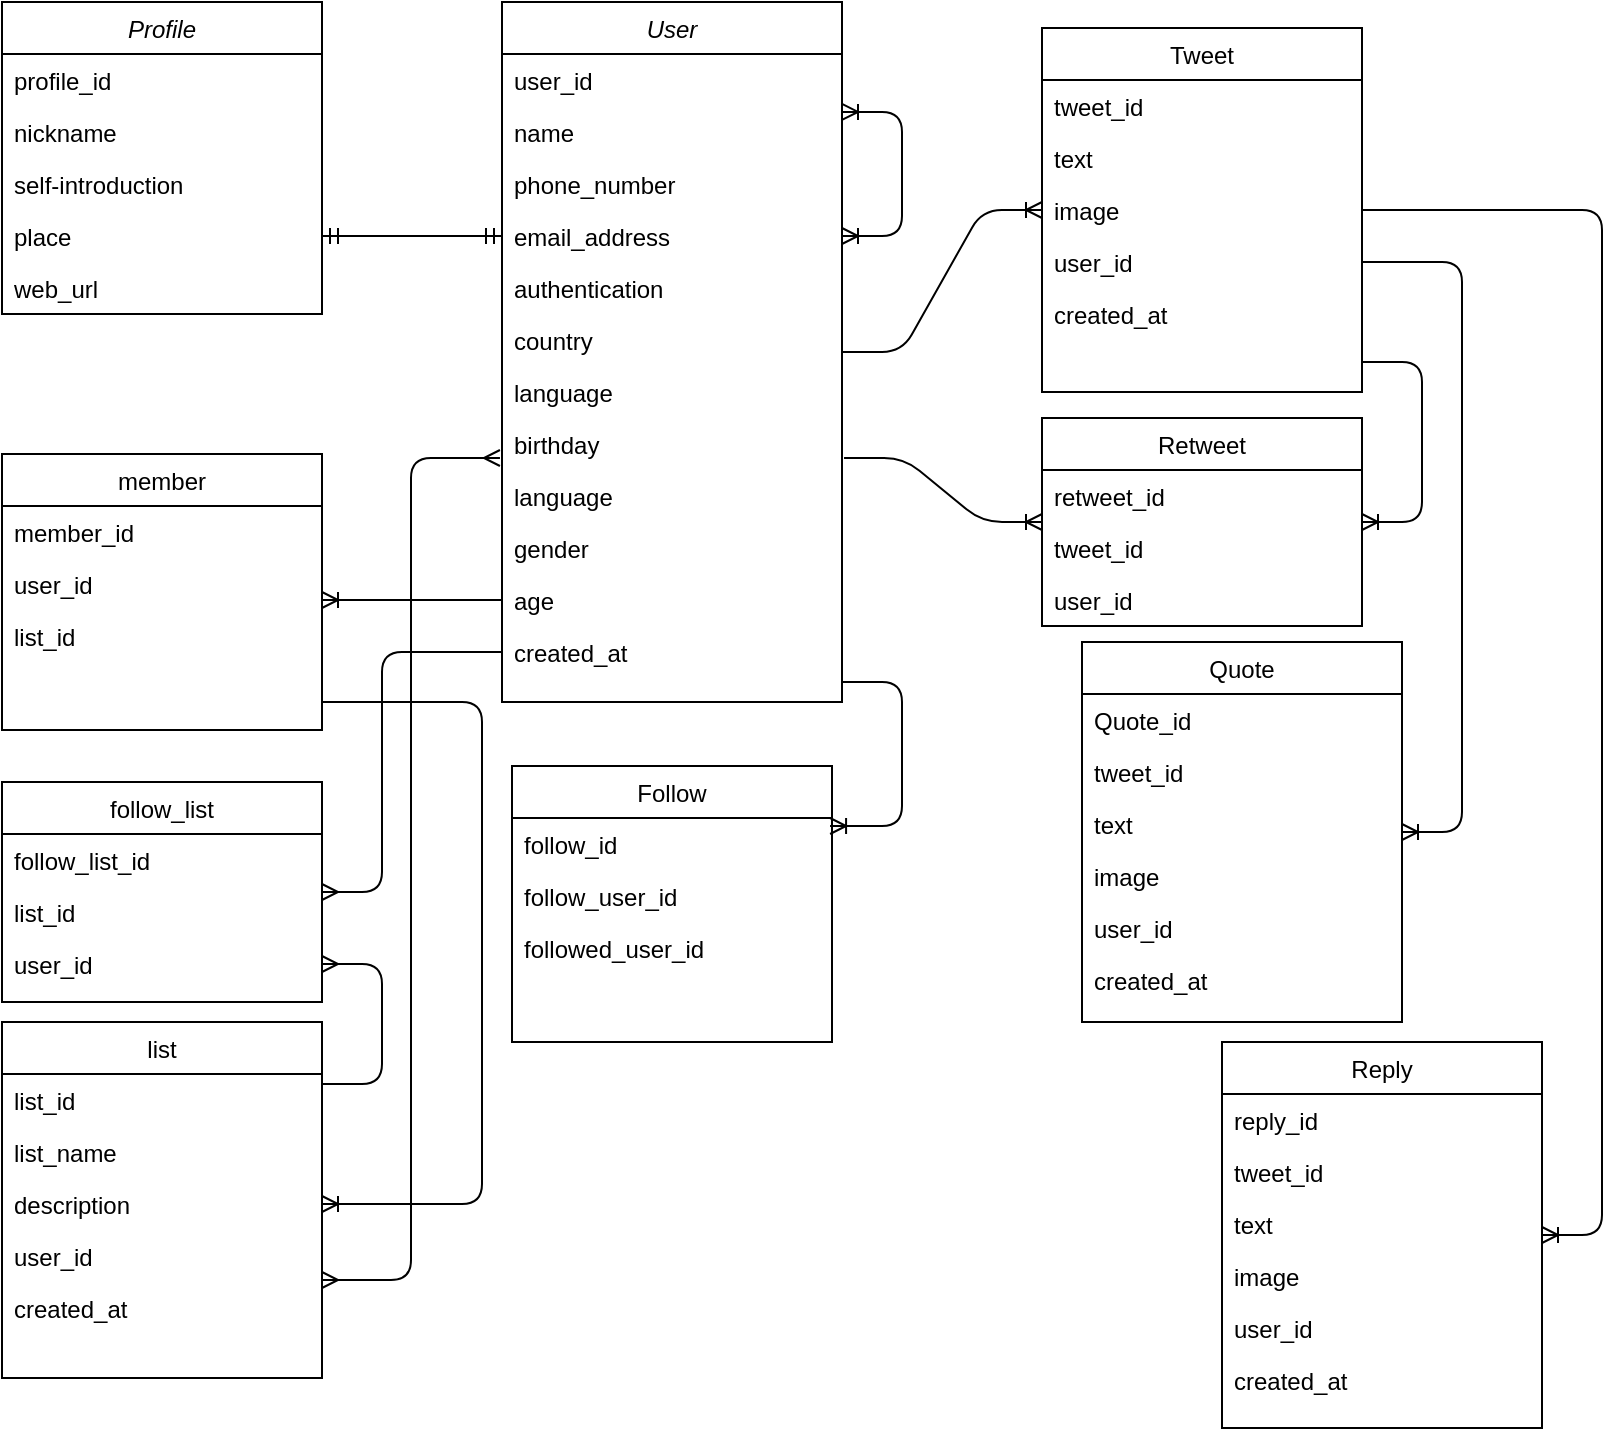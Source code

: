 <mxfile version="14.9.3" type="github">
  <diagram id="C5RBs43oDa-KdzZeNtuy" name="Page-1">
    <mxGraphModel dx="661" dy="403" grid="1" gridSize="10" guides="1" tooltips="1" connect="1" arrows="1" fold="1" page="1" pageScale="1" pageWidth="827" pageHeight="1169" math="0" shadow="0">
      <root>
        <mxCell id="WIyWlLk6GJQsqaUBKTNV-0" />
        <mxCell id="WIyWlLk6GJQsqaUBKTNV-1" parent="WIyWlLk6GJQsqaUBKTNV-0" />
        <mxCell id="zkfFHV4jXpPFQw0GAbJ--0" value="Profile" style="swimlane;fontStyle=2;align=center;verticalAlign=top;childLayout=stackLayout;horizontal=1;startSize=26;horizontalStack=0;resizeParent=1;resizeLast=0;collapsible=1;marginBottom=0;rounded=0;shadow=0;strokeWidth=1;" parent="WIyWlLk6GJQsqaUBKTNV-1" vertex="1">
          <mxGeometry x="10" y="10" width="160" height="156" as="geometry">
            <mxRectangle x="230" y="140" width="160" height="26" as="alternateBounds" />
          </mxGeometry>
        </mxCell>
        <mxCell id="y94ANgANM26KnY5v4HP3-28" value="profile_id" style="text;align=left;verticalAlign=top;spacingLeft=4;spacingRight=4;overflow=hidden;rotatable=0;points=[[0,0.5],[1,0.5]];portConstraint=eastwest;" parent="zkfFHV4jXpPFQw0GAbJ--0" vertex="1">
          <mxGeometry y="26" width="160" height="26" as="geometry" />
        </mxCell>
        <mxCell id="zkfFHV4jXpPFQw0GAbJ--1" value="nickname" style="text;align=left;verticalAlign=top;spacingLeft=4;spacingRight=4;overflow=hidden;rotatable=0;points=[[0,0.5],[1,0.5]];portConstraint=eastwest;" parent="zkfFHV4jXpPFQw0GAbJ--0" vertex="1">
          <mxGeometry y="52" width="160" height="26" as="geometry" />
        </mxCell>
        <mxCell id="zkfFHV4jXpPFQw0GAbJ--2" value="self-introduction" style="text;align=left;verticalAlign=top;spacingLeft=4;spacingRight=4;overflow=hidden;rotatable=0;points=[[0,0.5],[1,0.5]];portConstraint=eastwest;rounded=0;shadow=0;html=0;" parent="zkfFHV4jXpPFQw0GAbJ--0" vertex="1">
          <mxGeometry y="78" width="160" height="26" as="geometry" />
        </mxCell>
        <mxCell id="zkfFHV4jXpPFQw0GAbJ--3" value="place" style="text;align=left;verticalAlign=top;spacingLeft=4;spacingRight=4;overflow=hidden;rotatable=0;points=[[0,0.5],[1,0.5]];portConstraint=eastwest;rounded=0;shadow=0;html=0;" parent="zkfFHV4jXpPFQw0GAbJ--0" vertex="1">
          <mxGeometry y="104" width="160" height="26" as="geometry" />
        </mxCell>
        <mxCell id="zkfFHV4jXpPFQw0GAbJ--5" value="web_url" style="text;align=left;verticalAlign=top;spacingLeft=4;spacingRight=4;overflow=hidden;rotatable=0;points=[[0,0.5],[1,0.5]];portConstraint=eastwest;" parent="zkfFHV4jXpPFQw0GAbJ--0" vertex="1">
          <mxGeometry y="130" width="160" height="26" as="geometry" />
        </mxCell>
        <mxCell id="zkfFHV4jXpPFQw0GAbJ--6" value="Reply" style="swimlane;fontStyle=0;align=center;verticalAlign=top;childLayout=stackLayout;horizontal=1;startSize=26;horizontalStack=0;resizeParent=1;resizeLast=0;collapsible=1;marginBottom=0;rounded=0;shadow=0;strokeWidth=1;" parent="WIyWlLk6GJQsqaUBKTNV-1" vertex="1">
          <mxGeometry x="620" y="530" width="160" height="193" as="geometry">
            <mxRectangle x="130" y="380" width="160" height="26" as="alternateBounds" />
          </mxGeometry>
        </mxCell>
        <mxCell id="zkfFHV4jXpPFQw0GAbJ--8" value="reply_id" style="text;align=left;verticalAlign=top;spacingLeft=4;spacingRight=4;overflow=hidden;rotatable=0;points=[[0,0.5],[1,0.5]];portConstraint=eastwest;rounded=0;shadow=0;html=0;" parent="zkfFHV4jXpPFQw0GAbJ--6" vertex="1">
          <mxGeometry y="26" width="160" height="26" as="geometry" />
        </mxCell>
        <mxCell id="y94ANgANM26KnY5v4HP3-36" value="tweet_id" style="text;align=left;verticalAlign=top;spacingLeft=4;spacingRight=4;overflow=hidden;rotatable=0;points=[[0,0.5],[1,0.5]];portConstraint=eastwest;rounded=0;shadow=0;html=0;" parent="zkfFHV4jXpPFQw0GAbJ--6" vertex="1">
          <mxGeometry y="52" width="160" height="26" as="geometry" />
        </mxCell>
        <mxCell id="CVF5ES9fp2ovjowKOkJe-5" value="text" style="text;align=left;verticalAlign=top;spacingLeft=4;spacingRight=4;overflow=hidden;rotatable=0;points=[[0,0.5],[1,0.5]];portConstraint=eastwest;rounded=0;shadow=0;html=0;" parent="zkfFHV4jXpPFQw0GAbJ--6" vertex="1">
          <mxGeometry y="78" width="160" height="26" as="geometry" />
        </mxCell>
        <mxCell id="CVF5ES9fp2ovjowKOkJe-6" value="image" style="text;align=left;verticalAlign=top;spacingLeft=4;spacingRight=4;overflow=hidden;rotatable=0;points=[[0,0.5],[1,0.5]];portConstraint=eastwest;rounded=0;shadow=0;html=0;" parent="zkfFHV4jXpPFQw0GAbJ--6" vertex="1">
          <mxGeometry y="104" width="160" height="26" as="geometry" />
        </mxCell>
        <mxCell id="CVF5ES9fp2ovjowKOkJe-7" value="user_id&#xa;" style="text;align=left;verticalAlign=top;spacingLeft=4;spacingRight=4;overflow=hidden;rotatable=0;points=[[0,0.5],[1,0.5]];portConstraint=eastwest;rounded=0;shadow=0;html=0;" parent="zkfFHV4jXpPFQw0GAbJ--6" vertex="1">
          <mxGeometry y="130" width="160" height="26" as="geometry" />
        </mxCell>
        <mxCell id="y94ANgANM26KnY5v4HP3-78" value="created_at" style="text;align=left;verticalAlign=top;spacingLeft=4;spacingRight=4;overflow=hidden;rotatable=0;points=[[0,0.5],[1,0.5]];portConstraint=eastwest;" parent="zkfFHV4jXpPFQw0GAbJ--6" vertex="1">
          <mxGeometry y="156" width="160" height="26" as="geometry" />
        </mxCell>
        <mxCell id="zkfFHV4jXpPFQw0GAbJ--13" value="Retweet" style="swimlane;fontStyle=0;align=center;verticalAlign=top;childLayout=stackLayout;horizontal=1;startSize=26;horizontalStack=0;resizeParent=1;resizeLast=0;collapsible=1;marginBottom=0;rounded=0;shadow=0;strokeWidth=1;" parent="WIyWlLk6GJQsqaUBKTNV-1" vertex="1">
          <mxGeometry x="530" y="218" width="160" height="104" as="geometry">
            <mxRectangle x="340" y="380" width="170" height="26" as="alternateBounds" />
          </mxGeometry>
        </mxCell>
        <mxCell id="y94ANgANM26KnY5v4HP3-31" value="retweet_id" style="text;align=left;verticalAlign=top;spacingLeft=4;spacingRight=4;overflow=hidden;rotatable=0;points=[[0,0.5],[1,0.5]];portConstraint=eastwest;" parent="zkfFHV4jXpPFQw0GAbJ--13" vertex="1">
          <mxGeometry y="26" width="160" height="26" as="geometry" />
        </mxCell>
        <mxCell id="y94ANgANM26KnY5v4HP3-32" value="tweet_id" style="text;align=left;verticalAlign=top;spacingLeft=4;spacingRight=4;overflow=hidden;rotatable=0;points=[[0,0.5],[1,0.5]];portConstraint=eastwest;" parent="zkfFHV4jXpPFQw0GAbJ--13" vertex="1">
          <mxGeometry y="52" width="160" height="26" as="geometry" />
        </mxCell>
        <mxCell id="y94ANgANM26KnY5v4HP3-33" value="user_id" style="text;align=left;verticalAlign=top;spacingLeft=4;spacingRight=4;overflow=hidden;rotatable=0;points=[[0,0.5],[1,0.5]];portConstraint=eastwest;" parent="zkfFHV4jXpPFQw0GAbJ--13" vertex="1">
          <mxGeometry y="78" width="160" height="26" as="geometry" />
        </mxCell>
        <mxCell id="zkfFHV4jXpPFQw0GAbJ--17" value="Tweet" style="swimlane;fontStyle=0;align=center;verticalAlign=top;childLayout=stackLayout;horizontal=1;startSize=26;horizontalStack=0;resizeParent=1;resizeLast=0;collapsible=1;marginBottom=0;rounded=0;shadow=0;strokeWidth=1;" parent="WIyWlLk6GJQsqaUBKTNV-1" vertex="1">
          <mxGeometry x="530" y="23" width="160" height="182" as="geometry">
            <mxRectangle x="550" y="140" width="160" height="26" as="alternateBounds" />
          </mxGeometry>
        </mxCell>
        <mxCell id="zkfFHV4jXpPFQw0GAbJ--18" value="tweet_id" style="text;align=left;verticalAlign=top;spacingLeft=4;spacingRight=4;overflow=hidden;rotatable=0;points=[[0,0.5],[1,0.5]];portConstraint=eastwest;" parent="zkfFHV4jXpPFQw0GAbJ--17" vertex="1">
          <mxGeometry y="26" width="160" height="26" as="geometry" />
        </mxCell>
        <mxCell id="y94ANgANM26KnY5v4HP3-30" value="text" style="text;align=left;verticalAlign=top;spacingLeft=4;spacingRight=4;overflow=hidden;rotatable=0;points=[[0,0.5],[1,0.5]];portConstraint=eastwest;" parent="zkfFHV4jXpPFQw0GAbJ--17" vertex="1">
          <mxGeometry y="52" width="160" height="26" as="geometry" />
        </mxCell>
        <mxCell id="zkfFHV4jXpPFQw0GAbJ--19" value="image" style="text;align=left;verticalAlign=top;spacingLeft=4;spacingRight=4;overflow=hidden;rotatable=0;points=[[0,0.5],[1,0.5]];portConstraint=eastwest;rounded=0;shadow=0;html=0;" parent="zkfFHV4jXpPFQw0GAbJ--17" vertex="1">
          <mxGeometry y="78" width="160" height="26" as="geometry" />
        </mxCell>
        <mxCell id="zkfFHV4jXpPFQw0GAbJ--20" value="user_id" style="text;align=left;verticalAlign=top;spacingLeft=4;spacingRight=4;overflow=hidden;rotatable=0;points=[[0,0.5],[1,0.5]];portConstraint=eastwest;rounded=0;shadow=0;html=0;" parent="zkfFHV4jXpPFQw0GAbJ--17" vertex="1">
          <mxGeometry y="104" width="160" height="26" as="geometry" />
        </mxCell>
        <mxCell id="y94ANgANM26KnY5v4HP3-72" value="created_at" style="text;align=left;verticalAlign=top;spacingLeft=4;spacingRight=4;overflow=hidden;rotatable=0;points=[[0,0.5],[1,0.5]];portConstraint=eastwest;" parent="zkfFHV4jXpPFQw0GAbJ--17" vertex="1">
          <mxGeometry y="130" width="160" height="26" as="geometry" />
        </mxCell>
        <mxCell id="y94ANgANM26KnY5v4HP3-7" value="User" style="swimlane;fontStyle=2;align=center;verticalAlign=top;childLayout=stackLayout;horizontal=1;startSize=26;horizontalStack=0;resizeParent=1;resizeLast=0;collapsible=1;marginBottom=0;rounded=0;shadow=0;strokeWidth=1;" parent="WIyWlLk6GJQsqaUBKTNV-1" vertex="1">
          <mxGeometry x="260" y="10" width="170" height="350" as="geometry">
            <mxRectangle x="230" y="140" width="160" height="26" as="alternateBounds" />
          </mxGeometry>
        </mxCell>
        <mxCell id="y94ANgANM26KnY5v4HP3-29" value="user_id" style="text;align=left;verticalAlign=top;spacingLeft=4;spacingRight=4;overflow=hidden;rotatable=0;points=[[0,0.5],[1,0.5]];portConstraint=eastwest;" parent="y94ANgANM26KnY5v4HP3-7" vertex="1">
          <mxGeometry y="26" width="170" height="26" as="geometry" />
        </mxCell>
        <mxCell id="y94ANgANM26KnY5v4HP3-8" value="name" style="text;align=left;verticalAlign=top;spacingLeft=4;spacingRight=4;overflow=hidden;rotatable=0;points=[[0,0.5],[1,0.5]];portConstraint=eastwest;" parent="y94ANgANM26KnY5v4HP3-7" vertex="1">
          <mxGeometry y="52" width="170" height="26" as="geometry" />
        </mxCell>
        <mxCell id="y94ANgANM26KnY5v4HP3-9" value="phone_number" style="text;align=left;verticalAlign=top;spacingLeft=4;spacingRight=4;overflow=hidden;rotatable=0;points=[[0,0.5],[1,0.5]];portConstraint=eastwest;rounded=0;shadow=0;html=0;" parent="y94ANgANM26KnY5v4HP3-7" vertex="1">
          <mxGeometry y="78" width="170" height="26" as="geometry" />
        </mxCell>
        <mxCell id="y94ANgANM26KnY5v4HP3-10" value="email_address" style="text;align=left;verticalAlign=top;spacingLeft=4;spacingRight=4;overflow=hidden;rotatable=0;points=[[0,0.5],[1,0.5]];portConstraint=eastwest;rounded=0;shadow=0;html=0;" parent="y94ANgANM26KnY5v4HP3-7" vertex="1">
          <mxGeometry y="104" width="170" height="26" as="geometry" />
        </mxCell>
        <mxCell id="y94ANgANM26KnY5v4HP3-12" value="authentication" style="text;align=left;verticalAlign=top;spacingLeft=4;spacingRight=4;overflow=hidden;rotatable=0;points=[[0,0.5],[1,0.5]];portConstraint=eastwest;" parent="y94ANgANM26KnY5v4HP3-7" vertex="1">
          <mxGeometry y="130" width="170" height="26" as="geometry" />
        </mxCell>
        <mxCell id="y94ANgANM26KnY5v4HP3-22" value="country" style="text;align=left;verticalAlign=top;spacingLeft=4;spacingRight=4;overflow=hidden;rotatable=0;points=[[0,0.5],[1,0.5]];portConstraint=eastwest;" parent="y94ANgANM26KnY5v4HP3-7" vertex="1">
          <mxGeometry y="156" width="170" height="26" as="geometry" />
        </mxCell>
        <mxCell id="y94ANgANM26KnY5v4HP3-23" value="language" style="text;align=left;verticalAlign=top;spacingLeft=4;spacingRight=4;overflow=hidden;rotatable=0;points=[[0,0.5],[1,0.5]];portConstraint=eastwest;" parent="y94ANgANM26KnY5v4HP3-7" vertex="1">
          <mxGeometry y="182" width="170" height="26" as="geometry" />
        </mxCell>
        <mxCell id="y94ANgANM26KnY5v4HP3-25" value="birthday" style="text;align=left;verticalAlign=top;spacingLeft=4;spacingRight=4;overflow=hidden;rotatable=0;points=[[0,0.5],[1,0.5]];portConstraint=eastwest;" parent="y94ANgANM26KnY5v4HP3-7" vertex="1">
          <mxGeometry y="208" width="170" height="26" as="geometry" />
        </mxCell>
        <mxCell id="y94ANgANM26KnY5v4HP3-26" value="language" style="text;align=left;verticalAlign=top;spacingLeft=4;spacingRight=4;overflow=hidden;rotatable=0;points=[[0,0.5],[1,0.5]];portConstraint=eastwest;" parent="y94ANgANM26KnY5v4HP3-7" vertex="1">
          <mxGeometry y="234" width="170" height="26" as="geometry" />
        </mxCell>
        <mxCell id="y94ANgANM26KnY5v4HP3-24" value="gender" style="text;align=left;verticalAlign=top;spacingLeft=4;spacingRight=4;overflow=hidden;rotatable=0;points=[[0,0.5],[1,0.5]];portConstraint=eastwest;" parent="y94ANgANM26KnY5v4HP3-7" vertex="1">
          <mxGeometry y="260" width="170" height="26" as="geometry" />
        </mxCell>
        <mxCell id="y94ANgANM26KnY5v4HP3-27" value="age" style="text;align=left;verticalAlign=top;spacingLeft=4;spacingRight=4;overflow=hidden;rotatable=0;points=[[0,0.5],[1,0.5]];portConstraint=eastwest;" parent="y94ANgANM26KnY5v4HP3-7" vertex="1">
          <mxGeometry y="286" width="170" height="26" as="geometry" />
        </mxCell>
        <mxCell id="y94ANgANM26KnY5v4HP3-19" value="created_at" style="text;align=left;verticalAlign=top;spacingLeft=4;spacingRight=4;overflow=hidden;rotatable=0;points=[[0,0.5],[1,0.5]];portConstraint=eastwest;" parent="y94ANgANM26KnY5v4HP3-7" vertex="1">
          <mxGeometry y="312" width="170" height="26" as="geometry" />
        </mxCell>
        <mxCell id="CVF5ES9fp2ovjowKOkJe-0" value="" style="edgeStyle=entityRelationEdgeStyle;fontSize=12;html=1;endArrow=ERoneToMany;startArrow=ERoneToMany;exitX=1;exitY=0.115;exitDx=0;exitDy=0;exitPerimeter=0;entryX=1;entryY=0.5;entryDx=0;entryDy=0;" parent="y94ANgANM26KnY5v4HP3-7" source="y94ANgANM26KnY5v4HP3-8" target="y94ANgANM26KnY5v4HP3-10" edge="1">
          <mxGeometry width="100" height="100" relative="1" as="geometry">
            <mxPoint x="100" y="450" as="sourcePoint" />
            <mxPoint x="200" y="350" as="targetPoint" />
          </mxGeometry>
        </mxCell>
        <mxCell id="y94ANgANM26KnY5v4HP3-13" value="list" style="swimlane;fontStyle=0;align=center;verticalAlign=top;childLayout=stackLayout;horizontal=1;startSize=26;horizontalStack=0;resizeParent=1;resizeLast=0;collapsible=1;marginBottom=0;rounded=0;shadow=0;strokeWidth=1;" parent="WIyWlLk6GJQsqaUBKTNV-1" vertex="1">
          <mxGeometry x="10" y="520" width="160" height="178" as="geometry">
            <mxRectangle x="130" y="380" width="160" height="26" as="alternateBounds" />
          </mxGeometry>
        </mxCell>
        <mxCell id="y94ANgANM26KnY5v4HP3-14" value="list_id" style="text;align=left;verticalAlign=top;spacingLeft=4;spacingRight=4;overflow=hidden;rotatable=0;points=[[0,0.5],[1,0.5]];portConstraint=eastwest;" parent="y94ANgANM26KnY5v4HP3-13" vertex="1">
          <mxGeometry y="26" width="160" height="26" as="geometry" />
        </mxCell>
        <mxCell id="y94ANgANM26KnY5v4HP3-46" value="list_name" style="text;align=left;verticalAlign=top;spacingLeft=4;spacingRight=4;overflow=hidden;rotatable=0;points=[[0,0.5],[1,0.5]];portConstraint=eastwest;rounded=0;shadow=0;html=0;" parent="y94ANgANM26KnY5v4HP3-13" vertex="1">
          <mxGeometry y="52" width="160" height="26" as="geometry" />
        </mxCell>
        <mxCell id="y94ANgANM26KnY5v4HP3-47" value="description" style="text;align=left;verticalAlign=top;spacingLeft=4;spacingRight=4;overflow=hidden;rotatable=0;points=[[0,0.5],[1,0.5]];portConstraint=eastwest;rounded=0;shadow=0;html=0;" parent="y94ANgANM26KnY5v4HP3-13" vertex="1">
          <mxGeometry y="78" width="160" height="26" as="geometry" />
        </mxCell>
        <mxCell id="y94ANgANM26KnY5v4HP3-45" value="user_id" style="text;align=left;verticalAlign=top;spacingLeft=4;spacingRight=4;overflow=hidden;rotatable=0;points=[[0,0.5],[1,0.5]];portConstraint=eastwest;rounded=0;shadow=0;html=0;" parent="y94ANgANM26KnY5v4HP3-13" vertex="1">
          <mxGeometry y="104" width="160" height="26" as="geometry" />
        </mxCell>
        <mxCell id="y94ANgANM26KnY5v4HP3-76" value="created_at" style="text;align=left;verticalAlign=top;spacingLeft=4;spacingRight=4;overflow=hidden;rotatable=0;points=[[0,0.5],[1,0.5]];portConstraint=eastwest;" parent="y94ANgANM26KnY5v4HP3-13" vertex="1">
          <mxGeometry y="130" width="160" height="26" as="geometry" />
        </mxCell>
        <mxCell id="y94ANgANM26KnY5v4HP3-38" value="" style="edgeStyle=entityRelationEdgeStyle;fontSize=12;html=1;endArrow=ERmandOne;startArrow=ERmandOne;entryX=0;entryY=0.5;entryDx=0;entryDy=0;exitX=1;exitY=0.5;exitDx=0;exitDy=0;" parent="WIyWlLk6GJQsqaUBKTNV-1" source="zkfFHV4jXpPFQw0GAbJ--3" target="y94ANgANM26KnY5v4HP3-10" edge="1">
          <mxGeometry width="100" height="100" relative="1" as="geometry">
            <mxPoint x="300" y="300" as="sourcePoint" />
            <mxPoint x="400" y="200" as="targetPoint" />
          </mxGeometry>
        </mxCell>
        <mxCell id="y94ANgANM26KnY5v4HP3-40" value="" style="edgeStyle=elbowEdgeStyle;fontSize=12;html=1;endArrow=ERmany;startArrow=ERmany;entryX=-0.006;entryY=0.769;entryDx=0;entryDy=0;entryPerimeter=0;" parent="WIyWlLk6GJQsqaUBKTNV-1" target="y94ANgANM26KnY5v4HP3-25" edge="1">
          <mxGeometry width="100" height="100" relative="1" as="geometry">
            <mxPoint x="170" y="649" as="sourcePoint" />
            <mxPoint x="230" y="240" as="targetPoint" />
          </mxGeometry>
        </mxCell>
        <mxCell id="y94ANgANM26KnY5v4HP3-41" value="member" style="swimlane;fontStyle=0;align=center;verticalAlign=top;childLayout=stackLayout;horizontal=1;startSize=26;horizontalStack=0;resizeParent=1;resizeLast=0;collapsible=1;marginBottom=0;rounded=0;shadow=0;strokeWidth=1;" parent="WIyWlLk6GJQsqaUBKTNV-1" vertex="1">
          <mxGeometry x="10" y="236" width="160" height="138" as="geometry">
            <mxRectangle x="130" y="380" width="160" height="26" as="alternateBounds" />
          </mxGeometry>
        </mxCell>
        <mxCell id="y94ANgANM26KnY5v4HP3-42" value="member_id" style="text;align=left;verticalAlign=top;spacingLeft=4;spacingRight=4;overflow=hidden;rotatable=0;points=[[0,0.5],[1,0.5]];portConstraint=eastwest;" parent="y94ANgANM26KnY5v4HP3-41" vertex="1">
          <mxGeometry y="26" width="160" height="26" as="geometry" />
        </mxCell>
        <mxCell id="y94ANgANM26KnY5v4HP3-43" value="user_id" style="text;align=left;verticalAlign=top;spacingLeft=4;spacingRight=4;overflow=hidden;rotatable=0;points=[[0,0.5],[1,0.5]];portConstraint=eastwest;rounded=0;shadow=0;html=0;" parent="y94ANgANM26KnY5v4HP3-41" vertex="1">
          <mxGeometry y="52" width="160" height="26" as="geometry" />
        </mxCell>
        <mxCell id="y94ANgANM26KnY5v4HP3-44" value="list_id" style="text;align=left;verticalAlign=top;spacingLeft=4;spacingRight=4;overflow=hidden;rotatable=0;points=[[0,0.5],[1,0.5]];portConstraint=eastwest;rounded=0;shadow=0;html=0;" parent="y94ANgANM26KnY5v4HP3-41" vertex="1">
          <mxGeometry y="78" width="160" height="26" as="geometry" />
        </mxCell>
        <mxCell id="y94ANgANM26KnY5v4HP3-50" value="" style="fontSize=12;html=1;endArrow=ERoneToMany;" parent="WIyWlLk6GJQsqaUBKTNV-1" source="y94ANgANM26KnY5v4HP3-27" edge="1">
          <mxGeometry width="100" height="100" relative="1" as="geometry">
            <mxPoint x="258" y="305" as="sourcePoint" />
            <mxPoint x="170" y="309" as="targetPoint" />
          </mxGeometry>
        </mxCell>
        <mxCell id="y94ANgANM26KnY5v4HP3-57" value="Follow" style="swimlane;fontStyle=0;align=center;verticalAlign=top;childLayout=stackLayout;horizontal=1;startSize=26;horizontalStack=0;resizeParent=1;resizeLast=0;collapsible=1;marginBottom=0;rounded=0;shadow=0;strokeWidth=1;" parent="WIyWlLk6GJQsqaUBKTNV-1" vertex="1">
          <mxGeometry x="265" y="392" width="160" height="138" as="geometry">
            <mxRectangle x="130" y="380" width="160" height="26" as="alternateBounds" />
          </mxGeometry>
        </mxCell>
        <mxCell id="y94ANgANM26KnY5v4HP3-58" value="follow_id" style="text;align=left;verticalAlign=top;spacingLeft=4;spacingRight=4;overflow=hidden;rotatable=0;points=[[0,0.5],[1,0.5]];portConstraint=eastwest;" parent="y94ANgANM26KnY5v4HP3-57" vertex="1">
          <mxGeometry y="26" width="160" height="26" as="geometry" />
        </mxCell>
        <mxCell id="y94ANgANM26KnY5v4HP3-70" value="follow_user_id" style="text;align=left;verticalAlign=top;spacingLeft=4;spacingRight=4;overflow=hidden;rotatable=0;points=[[0,0.5],[1,0.5]];portConstraint=eastwest;" parent="y94ANgANM26KnY5v4HP3-57" vertex="1">
          <mxGeometry y="52" width="160" height="26" as="geometry" />
        </mxCell>
        <mxCell id="y94ANgANM26KnY5v4HP3-59" value="followed_user_id" style="text;align=left;verticalAlign=top;spacingLeft=4;spacingRight=4;overflow=hidden;rotatable=0;points=[[0,0.5],[1,0.5]];portConstraint=eastwest;rounded=0;shadow=0;html=0;" parent="y94ANgANM26KnY5v4HP3-57" vertex="1">
          <mxGeometry y="78" width="160" height="26" as="geometry" />
        </mxCell>
        <mxCell id="y94ANgANM26KnY5v4HP3-64" value="" style="edgeStyle=entityRelationEdgeStyle;fontSize=12;html=1;endArrow=ERoneToMany;entryX=0.994;entryY=0.154;entryDx=0;entryDy=0;entryPerimeter=0;" parent="WIyWlLk6GJQsqaUBKTNV-1" target="y94ANgANM26KnY5v4HP3-58" edge="1">
          <mxGeometry width="100" height="100" relative="1" as="geometry">
            <mxPoint x="430" y="350" as="sourcePoint" />
            <mxPoint x="500" y="390" as="targetPoint" />
          </mxGeometry>
        </mxCell>
        <mxCell id="y94ANgANM26KnY5v4HP3-66" value="" style="edgeStyle=entityRelationEdgeStyle;fontSize=12;html=1;endArrow=ERoneToMany;" parent="WIyWlLk6GJQsqaUBKTNV-1" source="y94ANgANM26KnY5v4HP3-7" target="zkfFHV4jXpPFQw0GAbJ--17" edge="1">
          <mxGeometry width="100" height="100" relative="1" as="geometry">
            <mxPoint x="400" y="260" as="sourcePoint" />
            <mxPoint x="500" y="160" as="targetPoint" />
          </mxGeometry>
        </mxCell>
        <mxCell id="y94ANgANM26KnY5v4HP3-67" value="" style="edgeStyle=entityRelationEdgeStyle;fontSize=12;html=1;endArrow=ERoneToMany;exitX=1.006;exitY=0.769;exitDx=0;exitDy=0;exitPerimeter=0;" parent="WIyWlLk6GJQsqaUBKTNV-1" source="y94ANgANM26KnY5v4HP3-25" target="zkfFHV4jXpPFQw0GAbJ--13" edge="1">
          <mxGeometry width="100" height="100" relative="1" as="geometry">
            <mxPoint x="400" y="410" as="sourcePoint" />
            <mxPoint x="500" y="310" as="targetPoint" />
          </mxGeometry>
        </mxCell>
        <mxCell id="y94ANgANM26KnY5v4HP3-68" value="" style="edgeStyle=entityRelationEdgeStyle;fontSize=12;html=1;endArrow=ERoneToMany;" parent="WIyWlLk6GJQsqaUBKTNV-1" target="zkfFHV4jXpPFQw0GAbJ--13" edge="1">
          <mxGeometry width="100" height="100" relative="1" as="geometry">
            <mxPoint x="690" y="190" as="sourcePoint" />
            <mxPoint x="500" y="220" as="targetPoint" />
          </mxGeometry>
        </mxCell>
        <mxCell id="y94ANgANM26KnY5v4HP3-69" value="" style="edgeStyle=entityRelationEdgeStyle;fontSize=12;html=1;endArrow=ERoneToMany;" parent="WIyWlLk6GJQsqaUBKTNV-1" source="zkfFHV4jXpPFQw0GAbJ--17" target="zkfFHV4jXpPFQw0GAbJ--6" edge="1">
          <mxGeometry width="100" height="100" relative="1" as="geometry">
            <mxPoint x="680" y="400" as="sourcePoint" />
            <mxPoint x="500" y="530" as="targetPoint" />
          </mxGeometry>
        </mxCell>
        <mxCell id="cBGFjq5x01hX8OeEJk1--0" value="follow_list" style="swimlane;fontStyle=0;align=center;verticalAlign=top;childLayout=stackLayout;horizontal=1;startSize=26;horizontalStack=0;resizeParent=1;resizeLast=0;collapsible=1;marginBottom=0;rounded=0;shadow=0;strokeWidth=1;" parent="WIyWlLk6GJQsqaUBKTNV-1" vertex="1">
          <mxGeometry x="10" y="400" width="160" height="110" as="geometry">
            <mxRectangle x="130" y="380" width="160" height="26" as="alternateBounds" />
          </mxGeometry>
        </mxCell>
        <mxCell id="cBGFjq5x01hX8OeEJk1--1" value="follow_list_id" style="text;align=left;verticalAlign=top;spacingLeft=4;spacingRight=4;overflow=hidden;rotatable=0;points=[[0,0.5],[1,0.5]];portConstraint=eastwest;" parent="cBGFjq5x01hX8OeEJk1--0" vertex="1">
          <mxGeometry y="26" width="160" height="26" as="geometry" />
        </mxCell>
        <mxCell id="cBGFjq5x01hX8OeEJk1--2" value="list_id" style="text;align=left;verticalAlign=top;spacingLeft=4;spacingRight=4;overflow=hidden;rotatable=0;points=[[0,0.5],[1,0.5]];portConstraint=eastwest;rounded=0;shadow=0;html=0;" parent="cBGFjq5x01hX8OeEJk1--0" vertex="1">
          <mxGeometry y="52" width="160" height="26" as="geometry" />
        </mxCell>
        <mxCell id="cBGFjq5x01hX8OeEJk1--3" value="user_id" style="text;align=left;verticalAlign=top;spacingLeft=4;spacingRight=4;overflow=hidden;rotatable=0;points=[[0,0.5],[1,0.5]];portConstraint=eastwest;rounded=0;shadow=0;html=0;" parent="cBGFjq5x01hX8OeEJk1--0" vertex="1">
          <mxGeometry y="78" width="160" height="26" as="geometry" />
        </mxCell>
        <mxCell id="cBGFjq5x01hX8OeEJk1--7" value="" style="edgeStyle=entityRelationEdgeStyle;fontSize=12;html=1;endArrow=ERmany;exitX=1;exitY=0.192;exitDx=0;exitDy=0;exitPerimeter=0;" parent="WIyWlLk6GJQsqaUBKTNV-1" source="y94ANgANM26KnY5v4HP3-14" target="cBGFjq5x01hX8OeEJk1--3" edge="1">
          <mxGeometry width="100" height="100" relative="1" as="geometry">
            <mxPoint x="370" y="570" as="sourcePoint" />
            <mxPoint x="118" y="510" as="targetPoint" />
          </mxGeometry>
        </mxCell>
        <mxCell id="cBGFjq5x01hX8OeEJk1--8" value="" style="edgeStyle=elbowEdgeStyle;fontSize=12;html=1;endArrow=ERmany;exitX=0;exitY=0.5;exitDx=0;exitDy=0;" parent="WIyWlLk6GJQsqaUBKTNV-1" source="y94ANgANM26KnY5v4HP3-19" target="cBGFjq5x01hX8OeEJk1--0" edge="1">
          <mxGeometry width="100" height="100" relative="1" as="geometry">
            <mxPoint x="260" y="380" as="sourcePoint" />
            <mxPoint x="470" y="470" as="targetPoint" />
            <Array as="points">
              <mxPoint x="200" y="390" />
            </Array>
          </mxGeometry>
        </mxCell>
        <mxCell id="CVF5ES9fp2ovjowKOkJe-1" value="Quote" style="swimlane;fontStyle=0;align=center;verticalAlign=top;childLayout=stackLayout;horizontal=1;startSize=26;horizontalStack=0;resizeParent=1;resizeLast=0;collapsible=1;marginBottom=0;rounded=0;shadow=0;strokeWidth=1;" parent="WIyWlLk6GJQsqaUBKTNV-1" vertex="1">
          <mxGeometry x="550" y="330" width="160" height="190" as="geometry">
            <mxRectangle x="340" y="380" width="170" height="26" as="alternateBounds" />
          </mxGeometry>
        </mxCell>
        <mxCell id="CVF5ES9fp2ovjowKOkJe-2" value="Quote_id" style="text;align=left;verticalAlign=top;spacingLeft=4;spacingRight=4;overflow=hidden;rotatable=0;points=[[0,0.5],[1,0.5]];portConstraint=eastwest;" parent="CVF5ES9fp2ovjowKOkJe-1" vertex="1">
          <mxGeometry y="26" width="160" height="26" as="geometry" />
        </mxCell>
        <mxCell id="CVF5ES9fp2ovjowKOkJe-3" value="tweet_id" style="text;align=left;verticalAlign=top;spacingLeft=4;spacingRight=4;overflow=hidden;rotatable=0;points=[[0,0.5],[1,0.5]];portConstraint=eastwest;" parent="CVF5ES9fp2ovjowKOkJe-1" vertex="1">
          <mxGeometry y="52" width="160" height="26" as="geometry" />
        </mxCell>
        <mxCell id="CVF5ES9fp2ovjowKOkJe-8" value="text" style="text;align=left;verticalAlign=top;spacingLeft=4;spacingRight=4;overflow=hidden;rotatable=0;points=[[0,0.5],[1,0.5]];portConstraint=eastwest;rounded=0;shadow=0;html=0;" parent="CVF5ES9fp2ovjowKOkJe-1" vertex="1">
          <mxGeometry y="78" width="160" height="26" as="geometry" />
        </mxCell>
        <mxCell id="CVF5ES9fp2ovjowKOkJe-9" value="image" style="text;align=left;verticalAlign=top;spacingLeft=4;spacingRight=4;overflow=hidden;rotatable=0;points=[[0,0.5],[1,0.5]];portConstraint=eastwest;rounded=0;shadow=0;html=0;" parent="CVF5ES9fp2ovjowKOkJe-1" vertex="1">
          <mxGeometry y="104" width="160" height="26" as="geometry" />
        </mxCell>
        <mxCell id="CVF5ES9fp2ovjowKOkJe-10" value="user_id&#xa;" style="text;align=left;verticalAlign=top;spacingLeft=4;spacingRight=4;overflow=hidden;rotatable=0;points=[[0,0.5],[1,0.5]];portConstraint=eastwest;rounded=0;shadow=0;html=0;" parent="CVF5ES9fp2ovjowKOkJe-1" vertex="1">
          <mxGeometry y="130" width="160" height="26" as="geometry" />
        </mxCell>
        <mxCell id="CVF5ES9fp2ovjowKOkJe-11" value="created_at" style="text;align=left;verticalAlign=top;spacingLeft=4;spacingRight=4;overflow=hidden;rotatable=0;points=[[0,0.5],[1,0.5]];portConstraint=eastwest;" parent="CVF5ES9fp2ovjowKOkJe-1" vertex="1">
          <mxGeometry y="156" width="160" height="26" as="geometry" />
        </mxCell>
        <mxCell id="CVF5ES9fp2ovjowKOkJe-12" value="" style="edgeStyle=entityRelationEdgeStyle;fontSize=12;html=1;endArrow=ERoneToMany;exitX=1;exitY=0.5;exitDx=0;exitDy=0;" parent="WIyWlLk6GJQsqaUBKTNV-1" source="zkfFHV4jXpPFQw0GAbJ--20" target="CVF5ES9fp2ovjowKOkJe-1" edge="1">
          <mxGeometry width="100" height="100" relative="1" as="geometry">
            <mxPoint x="700" y="124" as="sourcePoint" />
            <mxPoint x="790" y="636.5" as="targetPoint" />
          </mxGeometry>
        </mxCell>
        <mxCell id="y94ANgANM26KnY5v4HP3-48" value="" style="edgeStyle=elbowEdgeStyle;fontSize=12;html=1;endArrow=ERoneToMany;" parent="WIyWlLk6GJQsqaUBKTNV-1" target="y94ANgANM26KnY5v4HP3-47" edge="1">
          <mxGeometry width="100" height="100" relative="1" as="geometry">
            <mxPoint x="170" y="360" as="sourcePoint" />
            <mxPoint x="10" y="350" as="targetPoint" />
            <Array as="points">
              <mxPoint x="250" y="480" />
            </Array>
          </mxGeometry>
        </mxCell>
      </root>
    </mxGraphModel>
  </diagram>
</mxfile>
